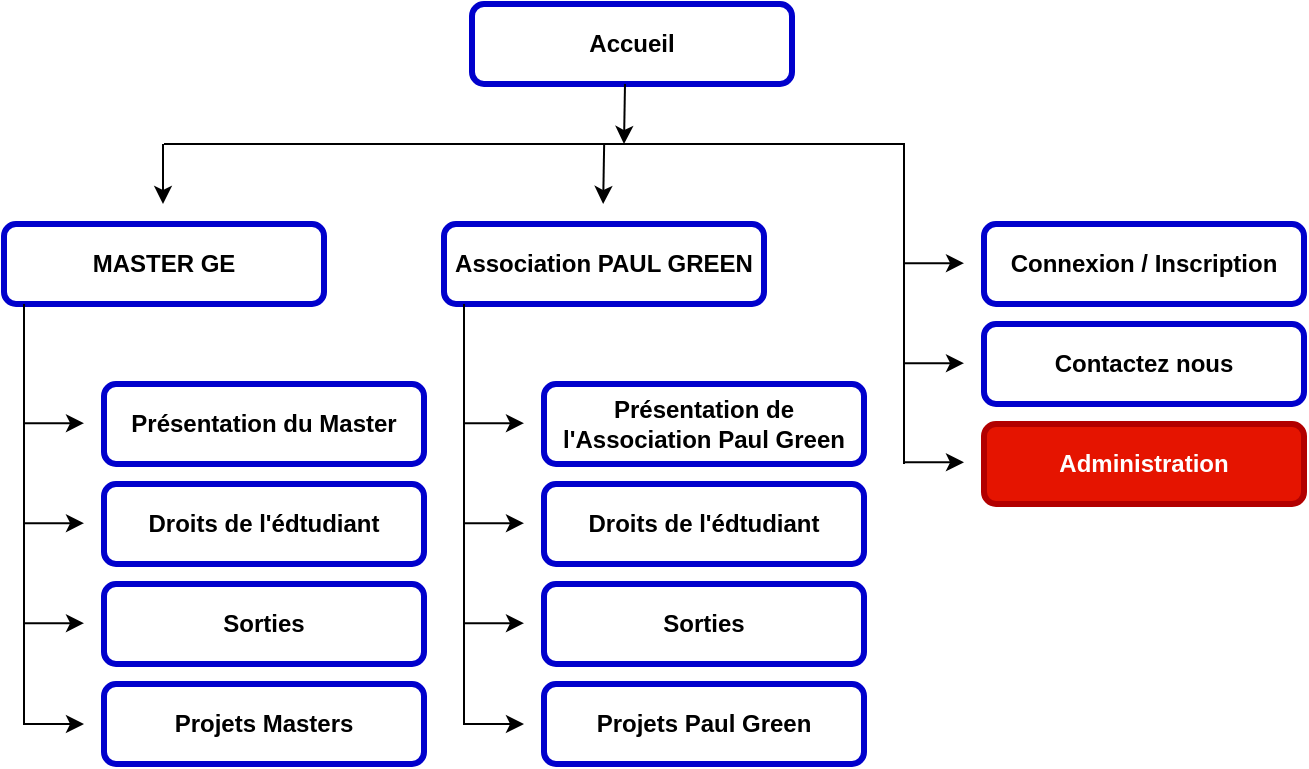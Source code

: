 <mxfile version="16.5.3" type="device"><diagram id="prtHgNgQTEPvFCAcTncT" name="Page-1"><mxGraphModel dx="1108" dy="482" grid="1" gridSize="10" guides="1" tooltips="1" connect="1" arrows="1" fold="1" page="1" pageScale="1" pageWidth="827" pageHeight="1169" math="0" shadow="0"><root><mxCell id="0"/><mxCell id="1" parent="0"/><mxCell id="g5jp0YrHkyoC4zqUwEsD-2" value="Accueil" style="rounded=1;whiteSpace=wrap;html=1;fontStyle=1;gradientColor=none;strokeColor=#0000CC;strokeWidth=3;" vertex="1" parent="1"><mxGeometry x="274" y="40" width="160" height="40" as="geometry"/></mxCell><mxCell id="g5jp0YrHkyoC4zqUwEsD-3" value="MASTER GE" style="rounded=1;whiteSpace=wrap;html=1;fontStyle=1;gradientColor=none;strokeColor=#0000CC;strokeWidth=3;" vertex="1" parent="1"><mxGeometry x="40" y="150" width="160" height="40" as="geometry"/></mxCell><mxCell id="g5jp0YrHkyoC4zqUwEsD-4" value="Sorties" style="rounded=1;whiteSpace=wrap;html=1;fontStyle=1;gradientColor=none;strokeColor=#0000CC;strokeWidth=3;" vertex="1" parent="1"><mxGeometry x="90" y="330" width="160" height="40" as="geometry"/></mxCell><mxCell id="g5jp0YrHkyoC4zqUwEsD-5" value="Administration" style="rounded=1;whiteSpace=wrap;html=1;fontStyle=1;strokeColor=#B20000;strokeWidth=3;fillColor=#e51400;fontColor=#ffffff;" vertex="1" parent="1"><mxGeometry x="530" y="250" width="160" height="40" as="geometry"/></mxCell><mxCell id="g5jp0YrHkyoC4zqUwEsD-6" value="Association PAUL GREEN" style="rounded=1;whiteSpace=wrap;html=1;fontStyle=1;gradientColor=none;strokeColor=#0000CC;strokeWidth=3;" vertex="1" parent="1"><mxGeometry x="260" y="150" width="160" height="40" as="geometry"/></mxCell><mxCell id="g5jp0YrHkyoC4zqUwEsD-7" value="Contactez nous" style="rounded=1;whiteSpace=wrap;html=1;fontStyle=1;gradientColor=none;strokeColor=#0000CC;strokeWidth=3;" vertex="1" parent="1"><mxGeometry x="530" y="200" width="160" height="40" as="geometry"/></mxCell><mxCell id="g5jp0YrHkyoC4zqUwEsD-8" value="" style="endArrow=classic;html=1;rounded=0;" edge="1" parent="1"><mxGeometry width="50" height="50" relative="1" as="geometry"><mxPoint x="350.5" y="80" as="sourcePoint"/><mxPoint x="350" y="110" as="targetPoint"/></mxGeometry></mxCell><mxCell id="g5jp0YrHkyoC4zqUwEsD-9" value="Projets Masters" style="rounded=1;whiteSpace=wrap;html=1;fontStyle=1;gradientColor=none;strokeColor=#0000CC;strokeWidth=3;" vertex="1" parent="1"><mxGeometry x="90" y="380" width="160" height="40" as="geometry"/></mxCell><mxCell id="g5jp0YrHkyoC4zqUwEsD-10" value="Présentation du Master" style="rounded=1;whiteSpace=wrap;html=1;fontStyle=1;gradientColor=none;strokeColor=#0000CC;strokeWidth=3;" vertex="1" parent="1"><mxGeometry x="90" y="230" width="160" height="40" as="geometry"/></mxCell><mxCell id="g5jp0YrHkyoC4zqUwEsD-11" value="Droits de l'édtudiant" style="rounded=1;whiteSpace=wrap;html=1;fontStyle=1;gradientColor=none;strokeColor=#0000CC;strokeWidth=3;" vertex="1" parent="1"><mxGeometry x="90" y="280" width="160" height="40" as="geometry"/></mxCell><mxCell id="g5jp0YrHkyoC4zqUwEsD-12" value="Connexion / Inscription" style="rounded=1;whiteSpace=wrap;html=1;fontStyle=1;gradientColor=none;strokeColor=#0000CC;strokeWidth=3;" vertex="1" parent="1"><mxGeometry x="530" y="150" width="160" height="40" as="geometry"/></mxCell><mxCell id="g5jp0YrHkyoC4zqUwEsD-13" value="" style="endArrow=classic;html=1;rounded=0;" edge="1" parent="1"><mxGeometry width="50" height="50" relative="1" as="geometry"><mxPoint x="50" y="190" as="sourcePoint"/><mxPoint x="80" y="400" as="targetPoint"/><Array as="points"><mxPoint x="50" y="400"/></Array></mxGeometry></mxCell><mxCell id="g5jp0YrHkyoC4zqUwEsD-14" value="" style="endArrow=classic;html=1;rounded=0;" edge="1" parent="1"><mxGeometry width="50" height="50" relative="1" as="geometry"><mxPoint x="50" y="249.58" as="sourcePoint"/><mxPoint x="80" y="249.58" as="targetPoint"/></mxGeometry></mxCell><mxCell id="g5jp0YrHkyoC4zqUwEsD-15" value="" style="endArrow=classic;html=1;rounded=0;" edge="1" parent="1"><mxGeometry width="50" height="50" relative="1" as="geometry"><mxPoint x="50" y="299.58" as="sourcePoint"/><mxPoint x="80" y="299.58" as="targetPoint"/></mxGeometry></mxCell><mxCell id="g5jp0YrHkyoC4zqUwEsD-16" value="" style="endArrow=classic;html=1;rounded=0;" edge="1" parent="1"><mxGeometry width="50" height="50" relative="1" as="geometry"><mxPoint x="50" y="349.58" as="sourcePoint"/><mxPoint x="80" y="349.58" as="targetPoint"/></mxGeometry></mxCell><mxCell id="g5jp0YrHkyoC4zqUwEsD-18" value="" style="endArrow=classic;html=1;rounded=0;" edge="1" parent="1"><mxGeometry width="50" height="50" relative="1" as="geometry"><mxPoint x="270" y="190" as="sourcePoint"/><mxPoint x="300" y="400" as="targetPoint"/><Array as="points"><mxPoint x="270" y="400"/></Array></mxGeometry></mxCell><mxCell id="g5jp0YrHkyoC4zqUwEsD-19" value="" style="endArrow=classic;html=1;rounded=0;" edge="1" parent="1"><mxGeometry width="50" height="50" relative="1" as="geometry"><mxPoint x="270" y="249.58" as="sourcePoint"/><mxPoint x="300" y="249.58" as="targetPoint"/></mxGeometry></mxCell><mxCell id="g5jp0YrHkyoC4zqUwEsD-20" value="" style="endArrow=classic;html=1;rounded=0;" edge="1" parent="1"><mxGeometry width="50" height="50" relative="1" as="geometry"><mxPoint x="270" y="299.58" as="sourcePoint"/><mxPoint x="300" y="299.58" as="targetPoint"/></mxGeometry></mxCell><mxCell id="g5jp0YrHkyoC4zqUwEsD-21" value="" style="endArrow=classic;html=1;rounded=0;" edge="1" parent="1"><mxGeometry width="50" height="50" relative="1" as="geometry"><mxPoint x="270" y="349.58" as="sourcePoint"/><mxPoint x="300" y="349.58" as="targetPoint"/></mxGeometry></mxCell><mxCell id="g5jp0YrHkyoC4zqUwEsD-22" value="Sorties" style="rounded=1;whiteSpace=wrap;html=1;fontStyle=1;gradientColor=none;strokeColor=#0000CC;strokeWidth=3;" vertex="1" parent="1"><mxGeometry x="310" y="330" width="160" height="40" as="geometry"/></mxCell><mxCell id="g5jp0YrHkyoC4zqUwEsD-23" value="Projets Paul Green" style="rounded=1;whiteSpace=wrap;html=1;fontStyle=1;gradientColor=none;strokeColor=#0000CC;strokeWidth=3;" vertex="1" parent="1"><mxGeometry x="310" y="380" width="160" height="40" as="geometry"/></mxCell><mxCell id="g5jp0YrHkyoC4zqUwEsD-24" value="Présentation de l'Association Paul Green" style="rounded=1;whiteSpace=wrap;html=1;fontStyle=1;gradientColor=none;strokeColor=#0000CC;strokeWidth=3;" vertex="1" parent="1"><mxGeometry x="310" y="230" width="160" height="40" as="geometry"/></mxCell><mxCell id="g5jp0YrHkyoC4zqUwEsD-25" value="Droits de l'édtudiant" style="rounded=1;whiteSpace=wrap;html=1;fontStyle=1;gradientColor=none;strokeColor=#0000CC;strokeWidth=3;" vertex="1" parent="1"><mxGeometry x="310" y="280" width="160" height="40" as="geometry"/></mxCell><mxCell id="g5jp0YrHkyoC4zqUwEsD-26" value="" style="endArrow=classic;html=1;rounded=0;" edge="1" parent="1"><mxGeometry width="50" height="50" relative="1" as="geometry"><mxPoint x="119.5" y="110" as="sourcePoint"/><mxPoint x="119.5" y="140" as="targetPoint"/></mxGeometry></mxCell><mxCell id="g5jp0YrHkyoC4zqUwEsD-27" value="" style="endArrow=none;html=1;rounded=0;" edge="1" parent="1"><mxGeometry width="50" height="50" relative="1" as="geometry"><mxPoint x="120" y="110" as="sourcePoint"/><mxPoint x="490" y="270" as="targetPoint"/><Array as="points"><mxPoint x="490" y="110"/></Array></mxGeometry></mxCell><mxCell id="g5jp0YrHkyoC4zqUwEsD-28" value="" style="endArrow=classic;html=1;rounded=0;" edge="1" parent="1"><mxGeometry width="50" height="50" relative="1" as="geometry"><mxPoint x="340.08" y="110" as="sourcePoint"/><mxPoint x="339.58" y="140" as="targetPoint"/></mxGeometry></mxCell><mxCell id="g5jp0YrHkyoC4zqUwEsD-30" value="" style="endArrow=classic;html=1;rounded=0;" edge="1" parent="1"><mxGeometry width="50" height="50" relative="1" as="geometry"><mxPoint x="490" y="169.58" as="sourcePoint"/><mxPoint x="520" y="169.58" as="targetPoint"/></mxGeometry></mxCell><mxCell id="g5jp0YrHkyoC4zqUwEsD-31" value="" style="endArrow=classic;html=1;rounded=0;" edge="1" parent="1"><mxGeometry width="50" height="50" relative="1" as="geometry"><mxPoint x="490" y="219.58" as="sourcePoint"/><mxPoint x="520" y="219.58" as="targetPoint"/></mxGeometry></mxCell><mxCell id="g5jp0YrHkyoC4zqUwEsD-32" value="" style="endArrow=classic;html=1;rounded=0;" edge="1" parent="1"><mxGeometry width="50" height="50" relative="1" as="geometry"><mxPoint x="490" y="269.17" as="sourcePoint"/><mxPoint x="520" y="269.17" as="targetPoint"/></mxGeometry></mxCell></root></mxGraphModel></diagram></mxfile>